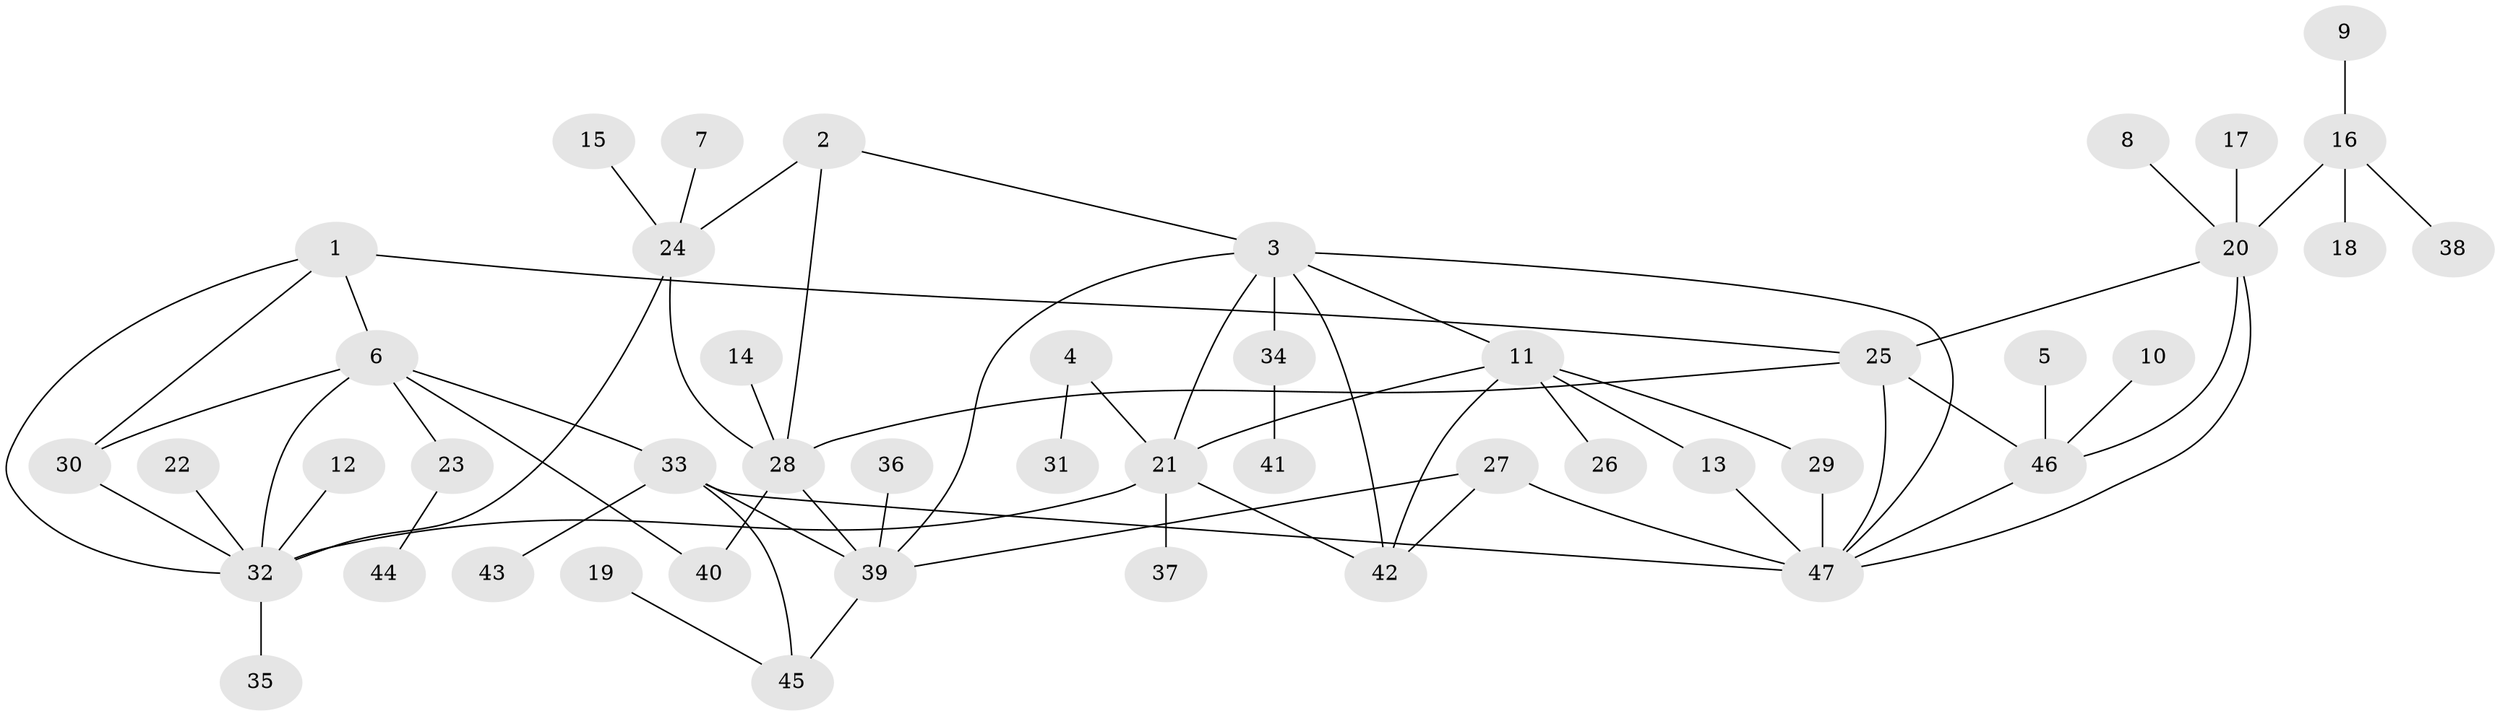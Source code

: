 // original degree distribution, {4: 0.03225806451612903, 5: 0.021505376344086023, 10: 0.021505376344086023, 7: 0.043010752688172046, 6: 0.053763440860215055, 9: 0.021505376344086023, 8: 0.03225806451612903, 3: 0.043010752688172046, 2: 0.17204301075268819, 1: 0.5591397849462365}
// Generated by graph-tools (version 1.1) at 2025/02/03/09/25 03:02:44]
// undirected, 47 vertices, 68 edges
graph export_dot {
graph [start="1"]
  node [color=gray90,style=filled];
  1;
  2;
  3;
  4;
  5;
  6;
  7;
  8;
  9;
  10;
  11;
  12;
  13;
  14;
  15;
  16;
  17;
  18;
  19;
  20;
  21;
  22;
  23;
  24;
  25;
  26;
  27;
  28;
  29;
  30;
  31;
  32;
  33;
  34;
  35;
  36;
  37;
  38;
  39;
  40;
  41;
  42;
  43;
  44;
  45;
  46;
  47;
  1 -- 6 [weight=1.0];
  1 -- 25 [weight=1.0];
  1 -- 30 [weight=1.0];
  1 -- 32 [weight=1.0];
  2 -- 3 [weight=1.0];
  2 -- 24 [weight=2.0];
  2 -- 28 [weight=2.0];
  3 -- 11 [weight=1.0];
  3 -- 21 [weight=1.0];
  3 -- 34 [weight=1.0];
  3 -- 39 [weight=1.0];
  3 -- 42 [weight=1.0];
  3 -- 47 [weight=1.0];
  4 -- 21 [weight=1.0];
  4 -- 31 [weight=1.0];
  5 -- 46 [weight=1.0];
  6 -- 23 [weight=1.0];
  6 -- 30 [weight=1.0];
  6 -- 32 [weight=1.0];
  6 -- 33 [weight=1.0];
  6 -- 40 [weight=1.0];
  7 -- 24 [weight=1.0];
  8 -- 20 [weight=1.0];
  9 -- 16 [weight=1.0];
  10 -- 46 [weight=1.0];
  11 -- 13 [weight=1.0];
  11 -- 21 [weight=1.0];
  11 -- 26 [weight=1.0];
  11 -- 29 [weight=1.0];
  11 -- 42 [weight=1.0];
  12 -- 32 [weight=1.0];
  13 -- 47 [weight=1.0];
  14 -- 28 [weight=1.0];
  15 -- 24 [weight=1.0];
  16 -- 18 [weight=1.0];
  16 -- 20 [weight=1.0];
  16 -- 38 [weight=1.0];
  17 -- 20 [weight=1.0];
  19 -- 45 [weight=1.0];
  20 -- 25 [weight=1.0];
  20 -- 46 [weight=1.0];
  20 -- 47 [weight=1.0];
  21 -- 32 [weight=1.0];
  21 -- 37 [weight=1.0];
  21 -- 42 [weight=1.0];
  22 -- 32 [weight=1.0];
  23 -- 44 [weight=1.0];
  24 -- 28 [weight=1.0];
  24 -- 32 [weight=1.0];
  25 -- 28 [weight=1.0];
  25 -- 46 [weight=1.0];
  25 -- 47 [weight=1.0];
  27 -- 39 [weight=1.0];
  27 -- 42 [weight=1.0];
  27 -- 47 [weight=1.0];
  28 -- 39 [weight=1.0];
  28 -- 40 [weight=1.0];
  29 -- 47 [weight=1.0];
  30 -- 32 [weight=1.0];
  32 -- 35 [weight=1.0];
  33 -- 39 [weight=2.0];
  33 -- 43 [weight=1.0];
  33 -- 45 [weight=2.0];
  33 -- 47 [weight=2.0];
  34 -- 41 [weight=1.0];
  36 -- 39 [weight=1.0];
  39 -- 45 [weight=1.0];
  46 -- 47 [weight=1.0];
}
